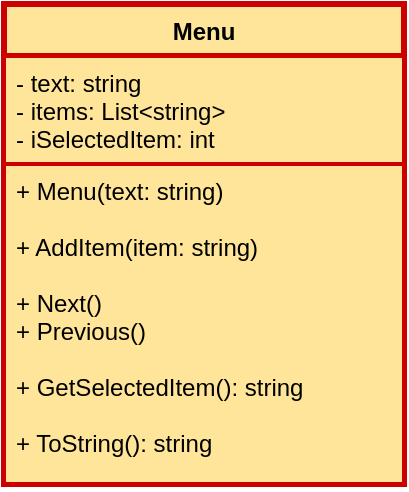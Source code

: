 <mxfile version="15.4.0" type="device"><diagram name="Page-1" id="c4acf3e9-155e-7222-9cf6-157b1a14988f"><mxGraphModel dx="1088" dy="896" grid="1" gridSize="10" guides="1" tooltips="1" connect="1" arrows="1" fold="1" page="1" pageScale="1" pageWidth="850" pageHeight="1100" background="none" math="0" shadow="0"><root><mxCell id="0"/><mxCell id="1" parent="0"/><mxCell id="ItGTI0Hsi5W_OceRY7X8-1" value="Menu" style="swimlane;fontStyle=1;align=center;verticalAlign=top;childLayout=stackLayout;horizontal=1;startSize=26;horizontalStack=0;resizeParent=1;resizeParentMax=0;resizeLast=0;collapsible=1;marginBottom=0;fillColor=#FFE599;strokeColor=#CC0000;strokeWidth=3;rounded=0;" parent="1" vertex="1"><mxGeometry x="330" y="70" width="200" height="240" as="geometry"><mxRectangle x="280" y="190" width="60" height="26" as="alternateBounds"/></mxGeometry></mxCell><mxCell id="ItGTI0Hsi5W_OceRY7X8-2" value="- text: string&#10;- items: List&lt;string&gt;&#10;- iSelectedItem: int&#10;" style="text;strokeColor=#CC0000;fillColor=#FFE599;align=left;verticalAlign=top;spacingLeft=4;spacingRight=4;overflow=hidden;rotatable=0;points=[[0,0.5],[1,0.5]];portConstraint=eastwest;strokeWidth=2;" parent="ItGTI0Hsi5W_OceRY7X8-1" vertex="1"><mxGeometry y="26" width="200" height="54" as="geometry"/></mxCell><mxCell id="ItGTI0Hsi5W_OceRY7X8-4" value="+ Menu(text: string)&#10;&#10;+ AddItem(item: string)&#10;&#10;+ Next()&#10;+ Previous()&#10;&#10;+ GetSelectedItem(): string&#10;&#10;+ ToString(): string" style="text;strokeColor=#CC0000;fillColor=#FFE599;align=left;verticalAlign=top;spacingLeft=4;spacingRight=4;overflow=hidden;rotatable=0;points=[[0,0.5],[1,0.5]];portConstraint=eastwest;strokeWidth=2;rounded=0;" parent="ItGTI0Hsi5W_OceRY7X8-1" vertex="1"><mxGeometry y="80" width="200" height="160" as="geometry"/></mxCell></root></mxGraphModel></diagram></mxfile>